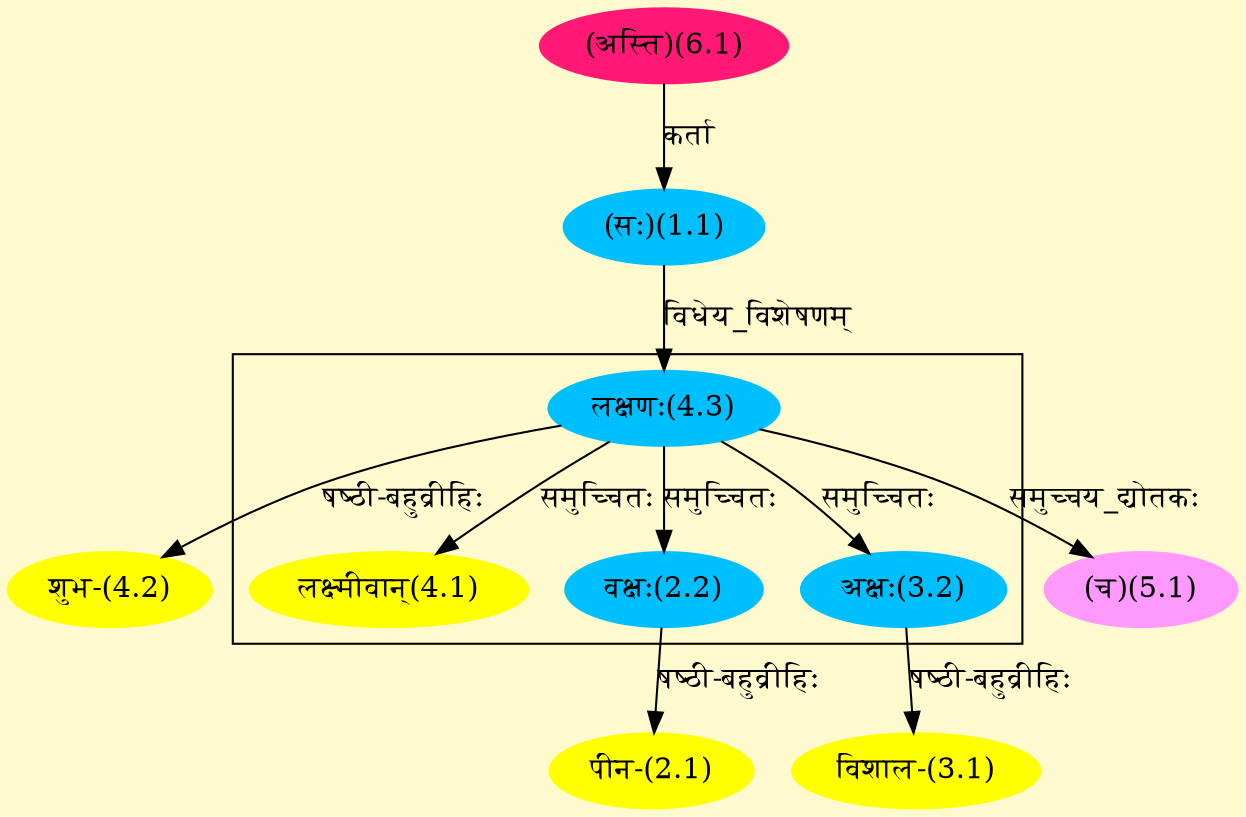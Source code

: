 digraph G{
rankdir=BT;
 compound=true;
 bgcolor="lemonchiffon1";

subgraph cluster_1{
Node2_2 [style=filled, color="#00BFFF" label = "वक्षः(2.2)"]
Node4_3 [style=filled, color="#00BFFF" label = "लक्षणः(4.3)"]
Node3_2 [style=filled, color="#00BFFF" label = "अक्षः(3.2)"]
Node4_1 [style=filled, color="#FFFF00" label = "लक्ष्मीवान्(4.1)"]

}
Node1_1 [style=filled, color="#00BFFF" label = "(सः)(1.1)"]
Node6_1 [style=filled, color="#FF1975" label = "(अस्ति)(6.1)"]
Node2_1 [style=filled, color="#FFFF00" label = "पीन-(2.1)"]
Node2_2 [style=filled, color="#00BFFF" label = "वक्षः(2.2)"]
Node3_1 [style=filled, color="#FFFF00" label = "विशाल-(3.1)"]
Node3_2 [style=filled, color="#00BFFF" label = "अक्षः(3.2)"]
Node4_2 [style=filled, color="#FFFF00" label = "शुभ-(4.2)"]
Node4_3 [style=filled, color="#00BFFF" label = "लक्षणः(4.3)"]
Node5_1 [style=filled, color="#FF99FF" label = "(च)(5.1)"]
/* Start of Relations section */

Node1_1 -> Node6_1 [  label="कर्ता"  dir="back" ]
Node2_1 -> Node2_2 [  label="षष्ठी-बहुव्रीहिः"  dir="back" ]
Node2_2 -> Node4_3 [  label="समुच्चितः"  dir="back" ]
Node3_1 -> Node3_2 [  label="षष्ठी-बहुव्रीहिः"  dir="back" ]
Node3_2 -> Node4_3 [  label="समुच्चितः"  dir="back" ]
Node4_1 -> Node4_3 [  label="समुच्चितः"  dir="back" ]
Node4_2 -> Node4_3 [  label="षष्ठी-बहुव्रीहिः"  dir="back" ]
Node4_3 -> Node1_1 [  label="विधेय_विशेषणम्"  dir="back" ]
Node5_1 -> Node4_3 [  label="समुच्चय_द्योतकः"  dir="back" ]
}
